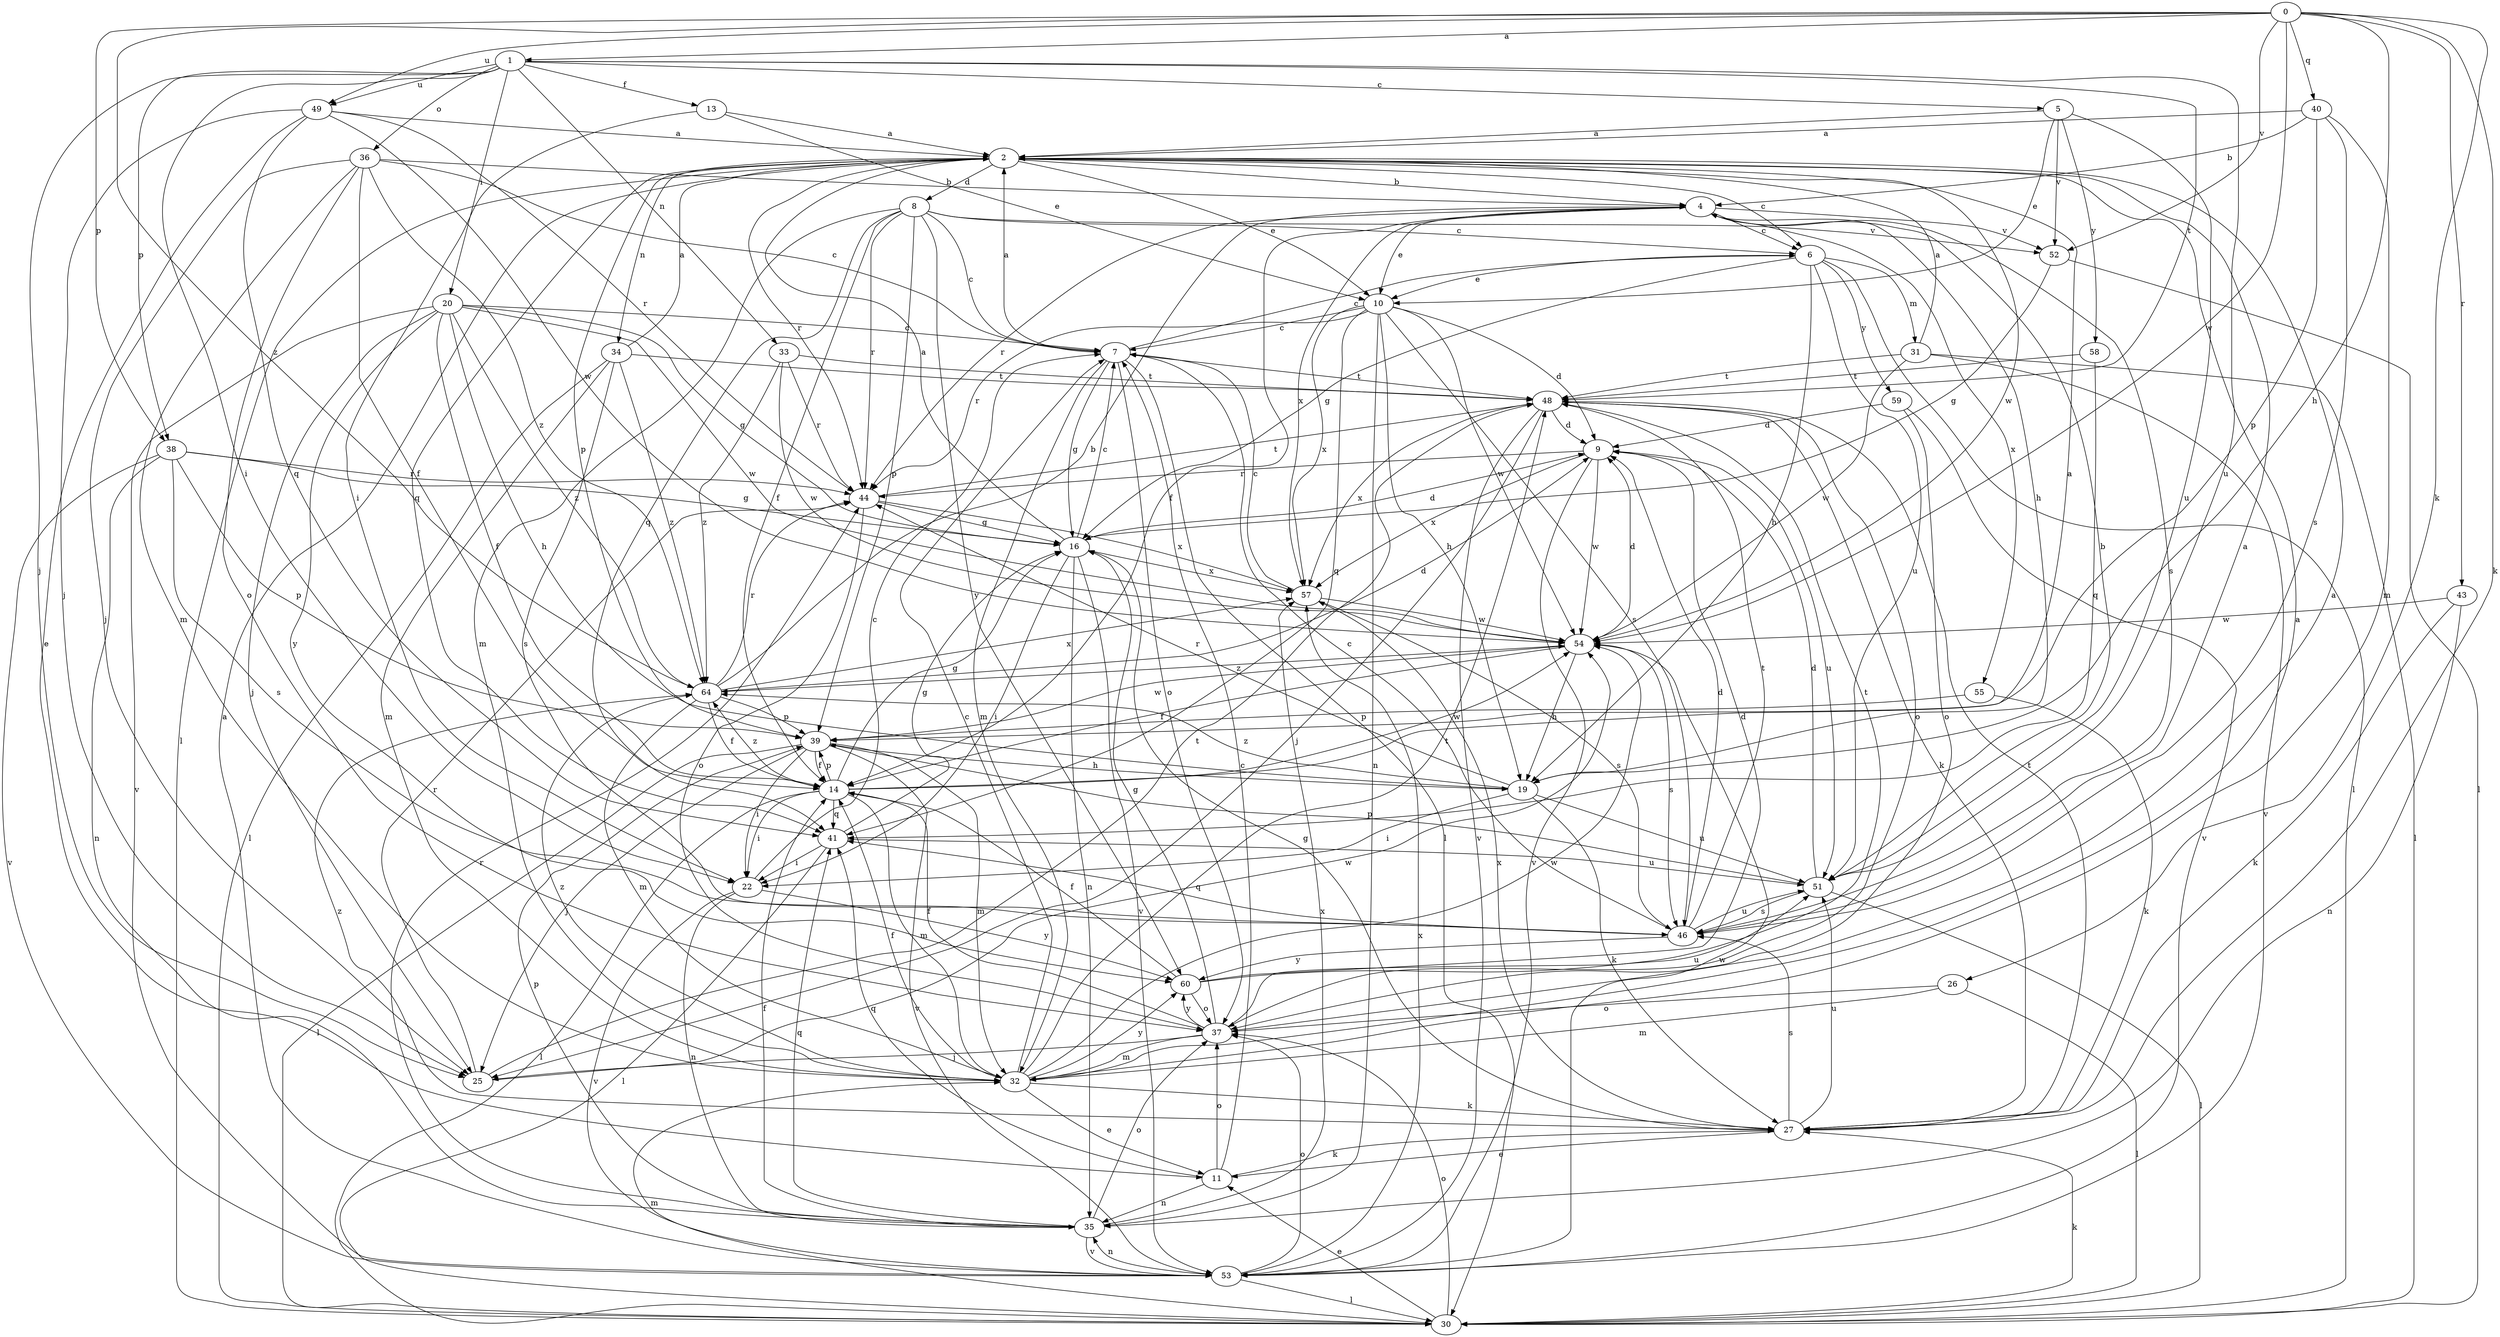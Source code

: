 strict digraph  {
0;
1;
2;
4;
5;
6;
7;
8;
9;
10;
11;
13;
14;
16;
19;
20;
22;
25;
26;
27;
30;
31;
32;
33;
34;
35;
36;
37;
38;
39;
40;
41;
43;
44;
46;
48;
49;
51;
52;
53;
54;
55;
57;
58;
59;
60;
64;
0 -> 1  [label=a];
0 -> 19  [label=h];
0 -> 26  [label=k];
0 -> 27  [label=k];
0 -> 38  [label=p];
0 -> 40  [label=q];
0 -> 43  [label=r];
0 -> 49  [label=u];
0 -> 52  [label=v];
0 -> 54  [label=w];
0 -> 64  [label=z];
1 -> 5  [label=c];
1 -> 13  [label=f];
1 -> 20  [label=i];
1 -> 22  [label=i];
1 -> 25  [label=j];
1 -> 33  [label=n];
1 -> 36  [label=o];
1 -> 38  [label=p];
1 -> 48  [label=t];
1 -> 49  [label=u];
1 -> 51  [label=u];
2 -> 4  [label=b];
2 -> 6  [label=c];
2 -> 8  [label=d];
2 -> 10  [label=e];
2 -> 30  [label=l];
2 -> 34  [label=n];
2 -> 39  [label=p];
2 -> 41  [label=q];
2 -> 44  [label=r];
2 -> 54  [label=w];
4 -> 6  [label=c];
4 -> 10  [label=e];
4 -> 14  [label=f];
4 -> 19  [label=h];
4 -> 44  [label=r];
4 -> 46  [label=s];
4 -> 52  [label=v];
4 -> 55  [label=x];
4 -> 57  [label=x];
5 -> 2  [label=a];
5 -> 10  [label=e];
5 -> 51  [label=u];
5 -> 52  [label=v];
5 -> 58  [label=y];
6 -> 10  [label=e];
6 -> 16  [label=g];
6 -> 19  [label=h];
6 -> 30  [label=l];
6 -> 31  [label=m];
6 -> 51  [label=u];
6 -> 59  [label=y];
7 -> 2  [label=a];
7 -> 6  [label=c];
7 -> 16  [label=g];
7 -> 30  [label=l];
7 -> 32  [label=m];
7 -> 37  [label=o];
7 -> 48  [label=t];
8 -> 6  [label=c];
8 -> 7  [label=c];
8 -> 14  [label=f];
8 -> 32  [label=m];
8 -> 39  [label=p];
8 -> 41  [label=q];
8 -> 44  [label=r];
8 -> 52  [label=v];
8 -> 60  [label=y];
9 -> 44  [label=r];
9 -> 51  [label=u];
9 -> 53  [label=v];
9 -> 54  [label=w];
9 -> 57  [label=x];
10 -> 7  [label=c];
10 -> 9  [label=d];
10 -> 19  [label=h];
10 -> 35  [label=n];
10 -> 41  [label=q];
10 -> 44  [label=r];
10 -> 46  [label=s];
10 -> 54  [label=w];
10 -> 57  [label=x];
11 -> 7  [label=c];
11 -> 27  [label=k];
11 -> 35  [label=n];
11 -> 37  [label=o];
11 -> 41  [label=q];
13 -> 2  [label=a];
13 -> 10  [label=e];
13 -> 22  [label=i];
14 -> 2  [label=a];
14 -> 16  [label=g];
14 -> 22  [label=i];
14 -> 30  [label=l];
14 -> 32  [label=m];
14 -> 39  [label=p];
14 -> 41  [label=q];
14 -> 54  [label=w];
14 -> 64  [label=z];
16 -> 2  [label=a];
16 -> 7  [label=c];
16 -> 9  [label=d];
16 -> 22  [label=i];
16 -> 35  [label=n];
16 -> 53  [label=v];
16 -> 57  [label=x];
19 -> 22  [label=i];
19 -> 27  [label=k];
19 -> 44  [label=r];
19 -> 51  [label=u];
19 -> 64  [label=z];
20 -> 7  [label=c];
20 -> 14  [label=f];
20 -> 16  [label=g];
20 -> 19  [label=h];
20 -> 25  [label=j];
20 -> 53  [label=v];
20 -> 54  [label=w];
20 -> 60  [label=y];
20 -> 64  [label=z];
22 -> 7  [label=c];
22 -> 35  [label=n];
22 -> 53  [label=v];
22 -> 60  [label=y];
25 -> 44  [label=r];
25 -> 48  [label=t];
25 -> 54  [label=w];
26 -> 30  [label=l];
26 -> 32  [label=m];
26 -> 37  [label=o];
27 -> 11  [label=e];
27 -> 16  [label=g];
27 -> 46  [label=s];
27 -> 48  [label=t];
27 -> 51  [label=u];
27 -> 57  [label=x];
27 -> 64  [label=z];
30 -> 11  [label=e];
30 -> 27  [label=k];
30 -> 32  [label=m];
30 -> 37  [label=o];
31 -> 2  [label=a];
31 -> 30  [label=l];
31 -> 48  [label=t];
31 -> 53  [label=v];
31 -> 54  [label=w];
32 -> 2  [label=a];
32 -> 7  [label=c];
32 -> 11  [label=e];
32 -> 14  [label=f];
32 -> 27  [label=k];
32 -> 48  [label=t];
32 -> 54  [label=w];
32 -> 60  [label=y];
32 -> 64  [label=z];
33 -> 44  [label=r];
33 -> 48  [label=t];
33 -> 54  [label=w];
33 -> 64  [label=z];
34 -> 2  [label=a];
34 -> 30  [label=l];
34 -> 32  [label=m];
34 -> 46  [label=s];
34 -> 48  [label=t];
34 -> 64  [label=z];
35 -> 14  [label=f];
35 -> 37  [label=o];
35 -> 39  [label=p];
35 -> 41  [label=q];
35 -> 44  [label=r];
35 -> 53  [label=v];
35 -> 57  [label=x];
36 -> 4  [label=b];
36 -> 7  [label=c];
36 -> 14  [label=f];
36 -> 25  [label=j];
36 -> 32  [label=m];
36 -> 37  [label=o];
36 -> 64  [label=z];
37 -> 2  [label=a];
37 -> 14  [label=f];
37 -> 16  [label=g];
37 -> 25  [label=j];
37 -> 32  [label=m];
37 -> 51  [label=u];
37 -> 60  [label=y];
38 -> 16  [label=g];
38 -> 35  [label=n];
38 -> 39  [label=p];
38 -> 44  [label=r];
38 -> 46  [label=s];
38 -> 53  [label=v];
39 -> 14  [label=f];
39 -> 19  [label=h];
39 -> 22  [label=i];
39 -> 25  [label=j];
39 -> 30  [label=l];
39 -> 32  [label=m];
39 -> 53  [label=v];
39 -> 54  [label=w];
40 -> 2  [label=a];
40 -> 4  [label=b];
40 -> 32  [label=m];
40 -> 39  [label=p];
40 -> 46  [label=s];
41 -> 16  [label=g];
41 -> 22  [label=i];
41 -> 30  [label=l];
41 -> 51  [label=u];
43 -> 27  [label=k];
43 -> 35  [label=n];
43 -> 54  [label=w];
44 -> 16  [label=g];
44 -> 37  [label=o];
44 -> 48  [label=t];
44 -> 57  [label=x];
46 -> 2  [label=a];
46 -> 7  [label=c];
46 -> 9  [label=d];
46 -> 41  [label=q];
46 -> 48  [label=t];
46 -> 51  [label=u];
46 -> 60  [label=y];
48 -> 9  [label=d];
48 -> 25  [label=j];
48 -> 27  [label=k];
48 -> 37  [label=o];
48 -> 53  [label=v];
48 -> 57  [label=x];
49 -> 2  [label=a];
49 -> 11  [label=e];
49 -> 25  [label=j];
49 -> 41  [label=q];
49 -> 44  [label=r];
49 -> 54  [label=w];
51 -> 4  [label=b];
51 -> 9  [label=d];
51 -> 30  [label=l];
51 -> 39  [label=p];
51 -> 46  [label=s];
52 -> 16  [label=g];
52 -> 30  [label=l];
53 -> 2  [label=a];
53 -> 30  [label=l];
53 -> 35  [label=n];
53 -> 37  [label=o];
53 -> 54  [label=w];
53 -> 57  [label=x];
54 -> 9  [label=d];
54 -> 14  [label=f];
54 -> 19  [label=h];
54 -> 46  [label=s];
54 -> 64  [label=z];
55 -> 27  [label=k];
55 -> 39  [label=p];
57 -> 7  [label=c];
57 -> 46  [label=s];
57 -> 54  [label=w];
58 -> 41  [label=q];
58 -> 48  [label=t];
59 -> 9  [label=d];
59 -> 37  [label=o];
59 -> 53  [label=v];
60 -> 9  [label=d];
60 -> 14  [label=f];
60 -> 37  [label=o];
60 -> 48  [label=t];
64 -> 4  [label=b];
64 -> 9  [label=d];
64 -> 14  [label=f];
64 -> 32  [label=m];
64 -> 39  [label=p];
64 -> 44  [label=r];
64 -> 57  [label=x];
}
